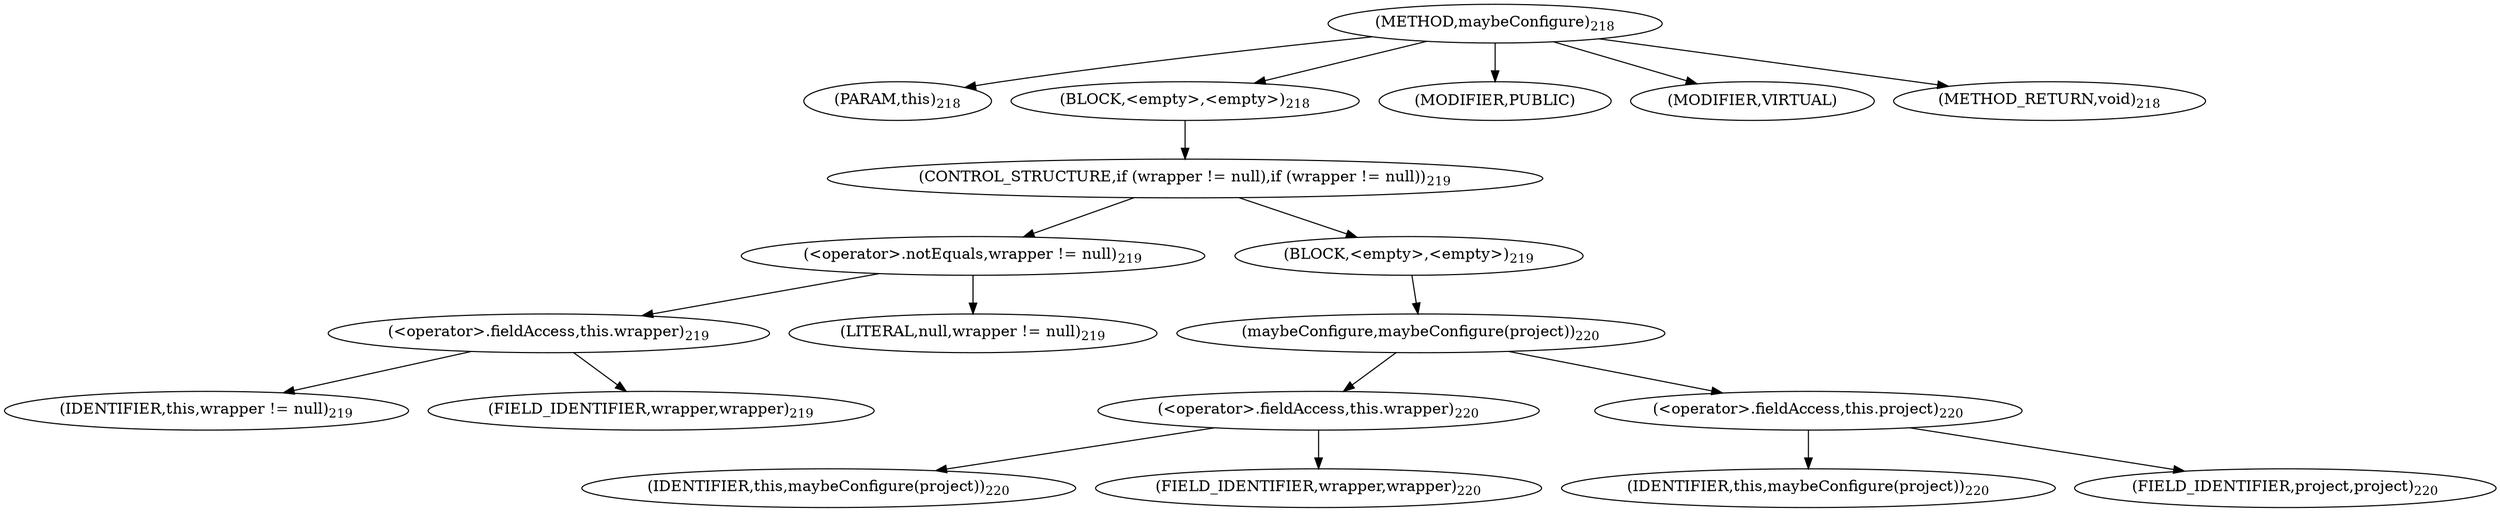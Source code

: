 digraph "maybeConfigure" {  
"251" [label = <(METHOD,maybeConfigure)<SUB>218</SUB>> ]
"252" [label = <(PARAM,this)<SUB>218</SUB>> ]
"253" [label = <(BLOCK,&lt;empty&gt;,&lt;empty&gt;)<SUB>218</SUB>> ]
"254" [label = <(CONTROL_STRUCTURE,if (wrapper != null),if (wrapper != null))<SUB>219</SUB>> ]
"255" [label = <(&lt;operator&gt;.notEquals,wrapper != null)<SUB>219</SUB>> ]
"256" [label = <(&lt;operator&gt;.fieldAccess,this.wrapper)<SUB>219</SUB>> ]
"257" [label = <(IDENTIFIER,this,wrapper != null)<SUB>219</SUB>> ]
"258" [label = <(FIELD_IDENTIFIER,wrapper,wrapper)<SUB>219</SUB>> ]
"259" [label = <(LITERAL,null,wrapper != null)<SUB>219</SUB>> ]
"260" [label = <(BLOCK,&lt;empty&gt;,&lt;empty&gt;)<SUB>219</SUB>> ]
"261" [label = <(maybeConfigure,maybeConfigure(project))<SUB>220</SUB>> ]
"262" [label = <(&lt;operator&gt;.fieldAccess,this.wrapper)<SUB>220</SUB>> ]
"263" [label = <(IDENTIFIER,this,maybeConfigure(project))<SUB>220</SUB>> ]
"264" [label = <(FIELD_IDENTIFIER,wrapper,wrapper)<SUB>220</SUB>> ]
"265" [label = <(&lt;operator&gt;.fieldAccess,this.project)<SUB>220</SUB>> ]
"266" [label = <(IDENTIFIER,this,maybeConfigure(project))<SUB>220</SUB>> ]
"267" [label = <(FIELD_IDENTIFIER,project,project)<SUB>220</SUB>> ]
"268" [label = <(MODIFIER,PUBLIC)> ]
"269" [label = <(MODIFIER,VIRTUAL)> ]
"270" [label = <(METHOD_RETURN,void)<SUB>218</SUB>> ]
  "251" -> "252" 
  "251" -> "253" 
  "251" -> "268" 
  "251" -> "269" 
  "251" -> "270" 
  "253" -> "254" 
  "254" -> "255" 
  "254" -> "260" 
  "255" -> "256" 
  "255" -> "259" 
  "256" -> "257" 
  "256" -> "258" 
  "260" -> "261" 
  "261" -> "262" 
  "261" -> "265" 
  "262" -> "263" 
  "262" -> "264" 
  "265" -> "266" 
  "265" -> "267" 
}
